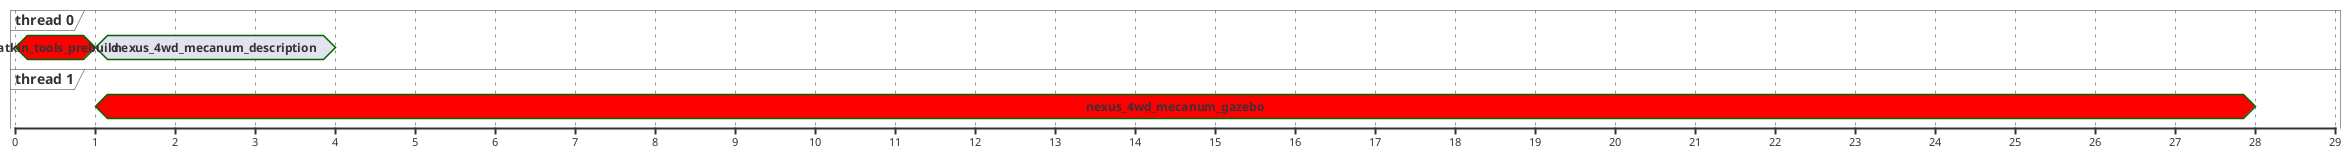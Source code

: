 @startuml

'comment

scale 1 as 80 pixels

concise "thread 0" as queue0
concise "thread 1" as queue1

@queue0
0 is "catkin_tools_prebuild" #red
1 is "nexus_4wd_mecanum_description" 
4 is {hidden}

@queue1
1 is "nexus_4wd_mecanum_gazebo" #red
28 is {hidden}
@enduml
